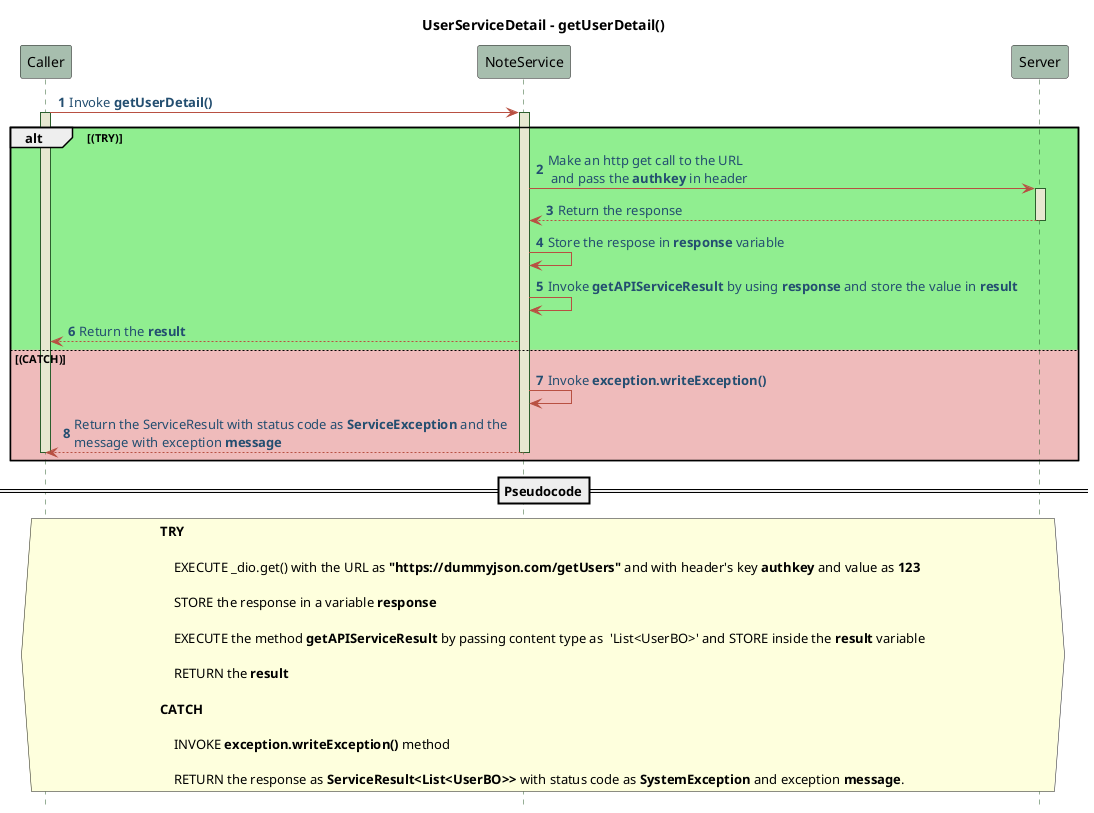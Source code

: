 @startuml NoteService-Sequence-Pseudo

!define POSITIVERESPONSE 90EE90
!define NEGATIVEERESPONSE EFBBBB
!define NUETRALRESPONSE F2DC79

skinparam sequence{
    ParticipantBackgroundColor #A7BEAE
    LifeLineBackgroundColor #E7E8D1
    LifeLineBorderColor #2C5F2D
    ActorBackgroundColor #FC766AFF
    ActorBorderColor #FC766AFF
    ArrowColor #B85042
    ArrowFontColor #234E70
}

title   **UserServiceDetail - getUserDetail()**
autonumber 1
hide footbox
Caller -> NoteService: Invoke **getUserDetail()**
activate Caller
activate NoteService
alt #POSITIVERESPONSE (TRY)
    NoteService -> Server : Make an http get call to the URL \n and pass the **authkey** in header
    activate Server
    Server --> NoteService : Return the response
    deactivate Server
    NoteService -> NoteService : Store the respose in **response** variable
    NoteService -> NoteService : Invoke **getAPIServiceResult** by using **response** and store the value in **result**
    NoteService --> Caller : Return the **result**
else #NEGATIVEERESPONSE (CATCH)
    NoteService -> NoteService : Invoke **exception.writeException()**
    NoteService --> Caller: Return the ServiceResult with status code as **ServiceException** and the\nmessage with exception **message**
    deactivate NoteService
    deactivate Caller
end



==Pseudocode==
hnote across
    **TRY** 
      
        EXECUTE _dio.get() with the URL as **"https://dummyjson.com/getUsers"** and with header's key **authkey** and value as **123**
       
        STORE the response in a variable **response**
        
        EXECUTE the method **getAPIServiceResult** by passing content type as  'List<UserBO>' and STORE inside the **result** variable
       
        RETURN the **result**
    
    **CATCH**
        
        INVOKE **exception.writeException()** method
        
        RETURN the response as **ServiceResult<List<UserBO>>** with status code as **SystemException** and exception **message**.
end note
 
 @enduml


